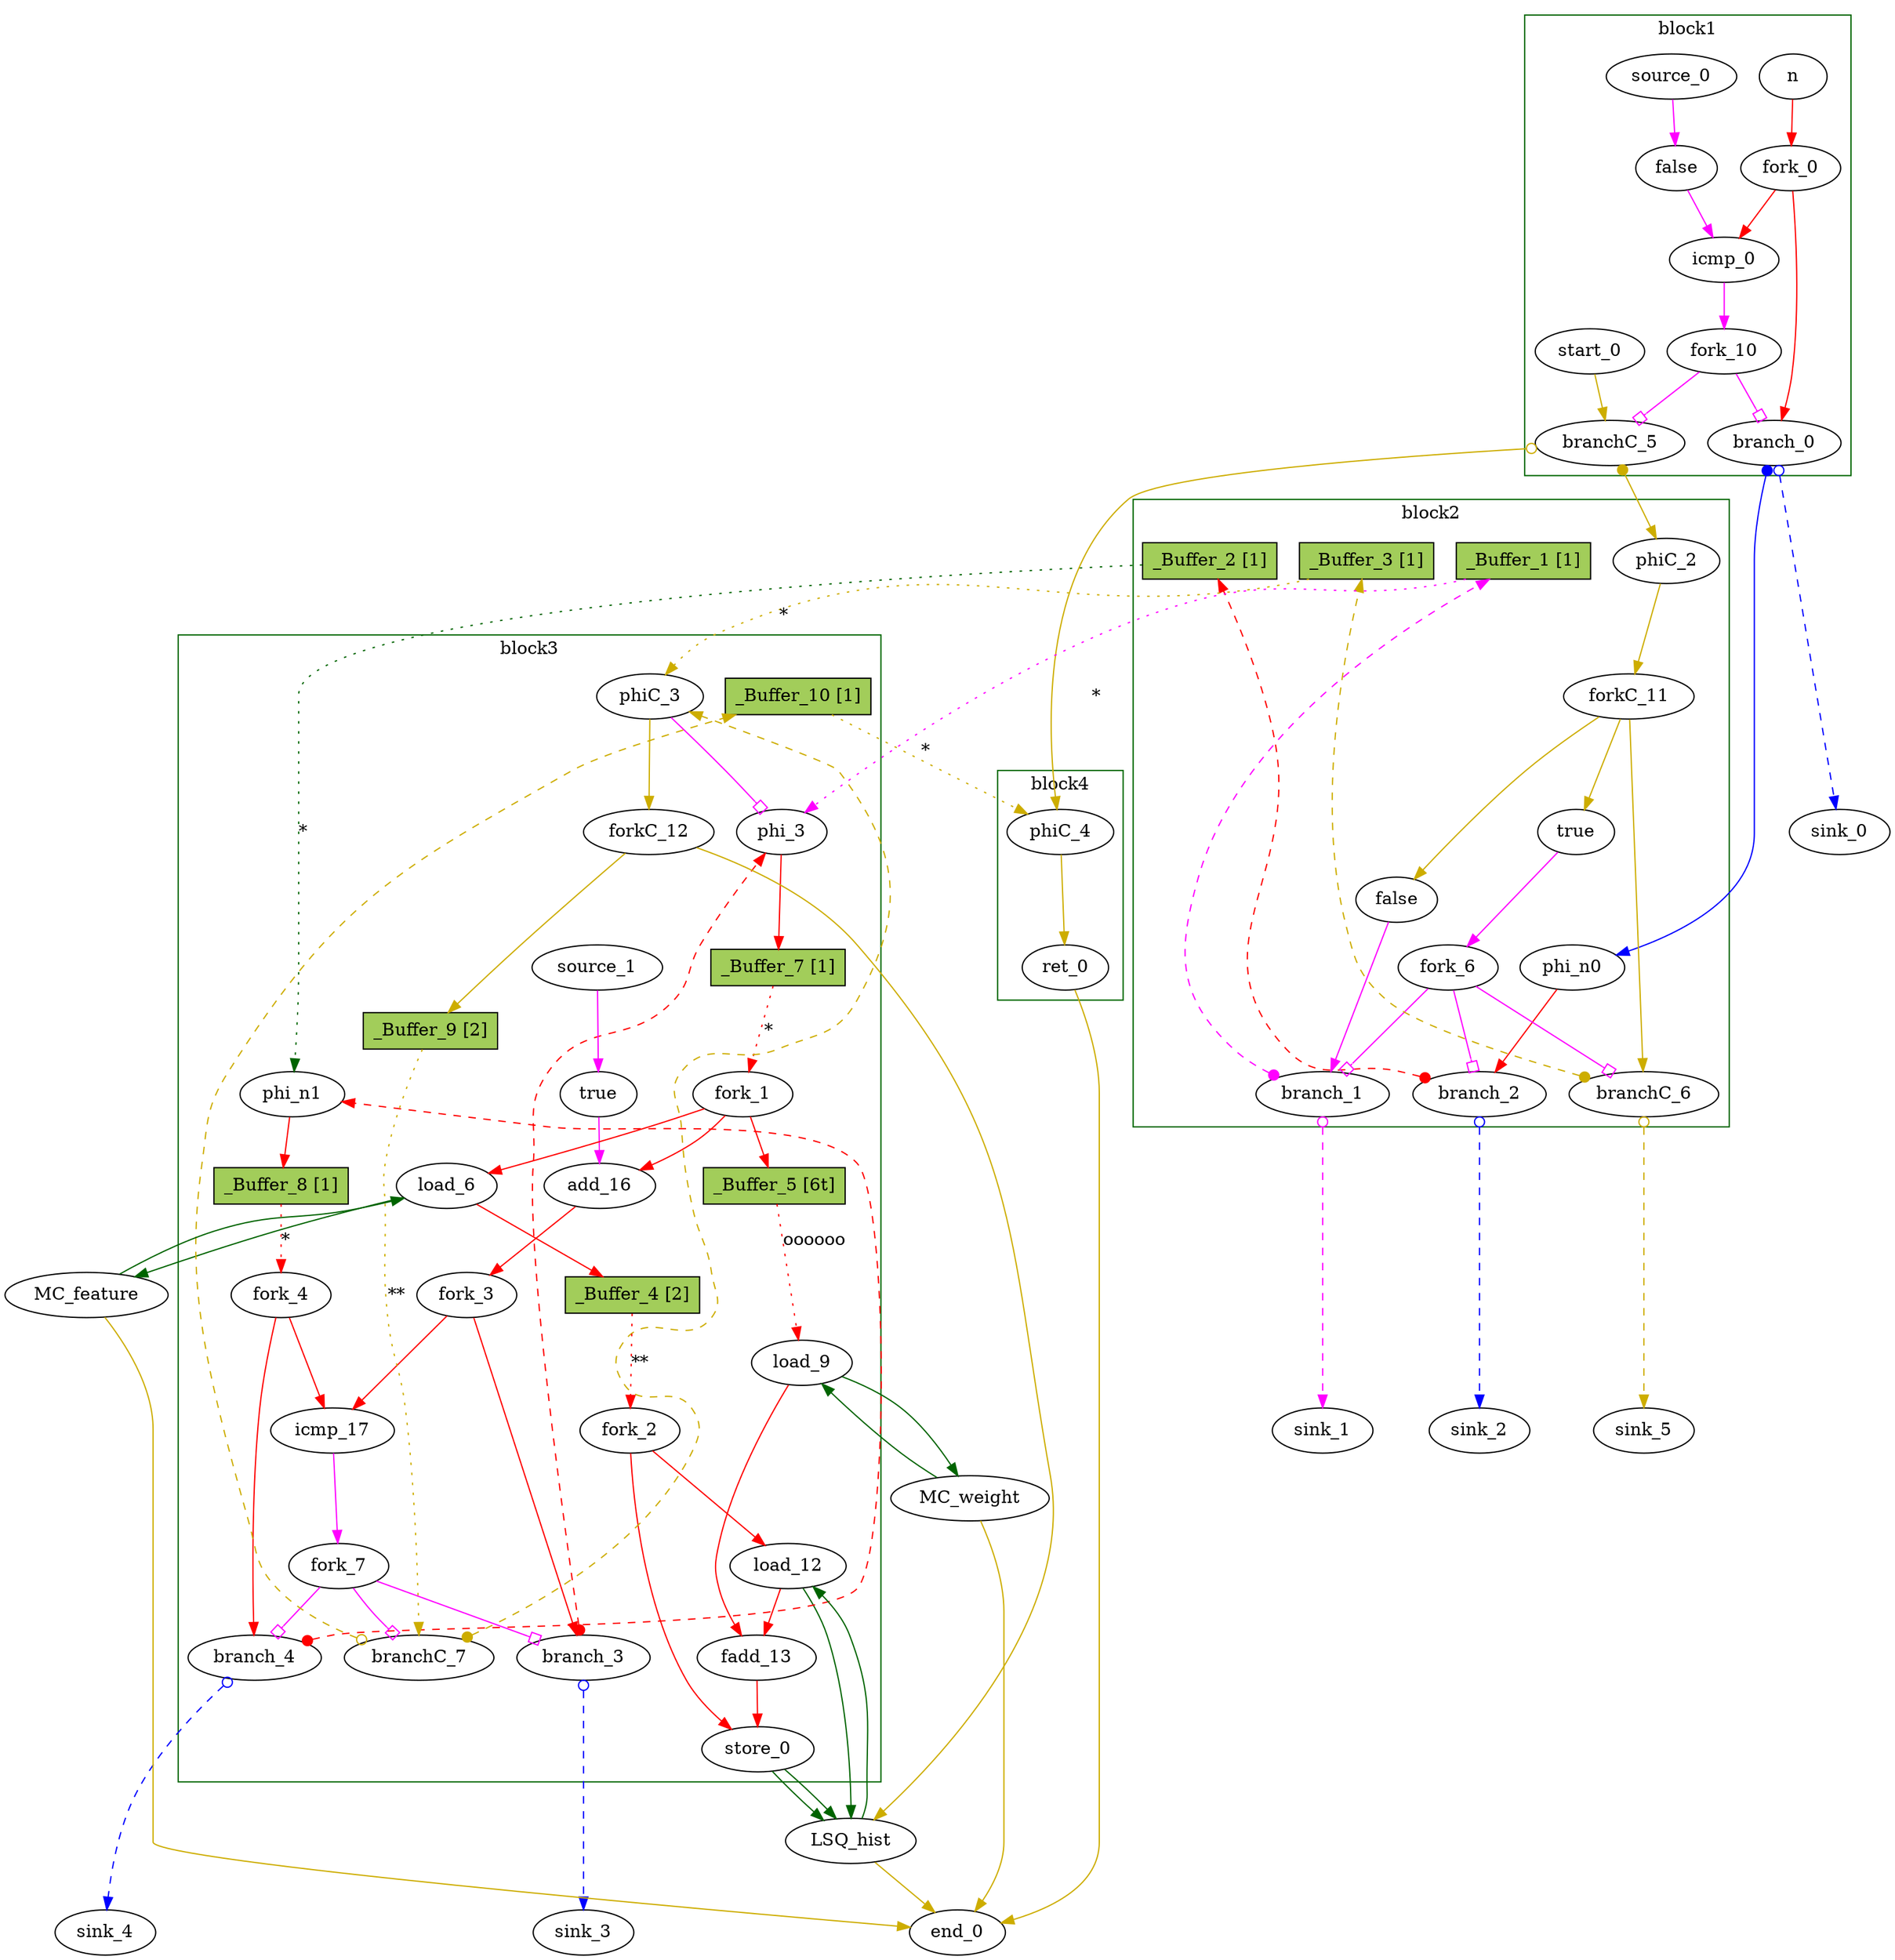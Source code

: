 // Number of blocks: 60
// Number of channels: 86
Digraph G {

  // Blocks
subgraph cluster_1 {
color = "darkgreen"
label = "block1"
  n [type=Entry, in="in1:32", out="out1:32", bbID = 1,  shape=oval];
  cst_0 [type=Constant, in="in1:1", out="out1:1", bbID = 1, value="0x0", label=false,  shape=oval];
  icmp_0 [type=Operator, in="in1:32 in2:32", out="out1:1", op = "icmp_sgt_op", delay=1.53, bbID = 1,  shape=oval];
  fork_0 [type=Fork, in="in1:32", out="out1:32 out2:32", bbID = 1,  shape=oval];
  branch_0 [type=Branch, in="in1:32 in2?:1", out="out1+:32 out2-:32", bbID = 1,  shape=oval];
  start_0 [type=Entry, in="in1:0", out="out1:0", bbID = 1,  shape=oval];
  branchC_5 [type=Branch, in="in1:0 in2?:1", out="out1+:0 out2-:0", bbID = 1,  shape=oval];
  fork_10 [type=Fork, in="in1:1", out="out1:1 out2:1", bbID = 1,  shape=oval];
  source_0 [type=Source, out="out1:1", bbID = 1,  shape=oval];
}
subgraph cluster_2 {
color = "darkgreen"
label = "block2"
  brCst_block2 [type=Constant, in="in1:1", out="out1:1", bbID = 2, value="0x1", label=true,  shape=oval];
  cst_1 [type=Constant, in="in1:1", out="out1:1", bbID = 2, value="0x0", label=false,  shape=oval];
  phi_n0 [type=Merge, in="in1:32", out="out1:32", bbID = 2,  shape=oval];
  branch_1 [type=Branch, in="in1:1 in2?:1", out="out1+:1 out2-:1", bbID = 2,  shape=oval];
  branch_2 [type=Branch, in="in1:32 in2?:1", out="out1+:32 out2-:32", bbID = 2,  shape=oval];
  fork_6 [type=Fork, in="in1:1", out="out1:1 out2:1 out3:1", bbID = 2,  shape=oval];
  phiC_2 [type=Merge, in="in1:0", out="out1:0", delay=0.166, bbID = 2,  shape=oval];
  forkC_11 [type=Fork, in="in1:0", out="out1:0 out2:0 out3:0", bbID = 2,  shape=oval];
  branchC_6 [type=Branch, in="in1:0 in2?:1", out="out1+:0 out2-:0", bbID = 2,  shape=oval];
  _Buffer_3 [type=Buffer, in="in1:0", out="out1:0", bbID = 2, slots=1, transparent=false, label="_Buffer_3 [1]",  shape=box, style=filled, fillcolor=darkolivegreen3, height = 0.4];
  _Buffer_2 [type=Buffer, in="in1:32", out="out1:32", bbID = 2, slots=1, transparent=false, label="_Buffer_2 [1]",  shape=box, style=filled, fillcolor=darkolivegreen3, height = 0.4];
  _Buffer_1 [type=Buffer, in="in1:1", out="out1:1", bbID = 2, slots=1, transparent=false, label="_Buffer_1 [1]",  shape=box, style=filled, fillcolor=darkolivegreen3, height = 0.4];
}
subgraph cluster_3 {
color = "darkgreen"
label = "block3"
  _Buffer_8 [type=Buffer, in="in1:32", out="out1:32", bbID = 3, slots=1, transparent=false, label="_Buffer_8 [1]",  shape=box, style=filled, fillcolor=darkolivegreen3, height = 0.4];
  _Buffer_7 [type=Buffer, in="in1:31", out="out1:31", bbID = 3, slots=1, transparent=false, label="_Buffer_7 [1]",  shape=box, style=filled, fillcolor=darkolivegreen3, height = 0.4];
  phi_3 [type=Mux, in="in1?:1 in2:31 in3:31", out="out1:31", delay=0.366, bbID = 3,  shape=oval];
  load_6 [type=Operator, in="in1:32 in2:31", out="out1:32 out2:31", op = "mc_load_op", latency=2, bbID = 3, portID = 0, offset = 0,  shape=oval];
  load_9 [type=Operator, in="in1:32 in2:31", out="out1:32 out2:31", op = "mc_load_op", latency=2, bbID = 3, portID = 0, offset = 0,  shape=oval];
  load_12 [type=Operator, in="in1:32 in2:32", out="out1:32 out2:32", op = "lsq_load_op", latency=5, bbID = 3, portID = 0, offset = 0,  shape=oval];
  fadd_13 [type=Operator, in="in1:32 in2:32", out="out1:32", op = "fadd_op", delay=0.966, latency=10, bbID = 3,  shape=oval];
  store_0 [type=Operator, in="in1:32 in2:32", out="out1:32 out2:32", op = "lsq_store_op", bbID = 3, portID = 0, offset = 0,  shape=oval];
  cst_2 [type=Constant, in="in1:1", out="out1:1", bbID = 3, value="0x1", label=true,  shape=oval];
  add_16 [type=Operator, in="in1:31 in2:31", out="out1:31", op = "add_op", delay=1.693, bbID = 3,  shape=oval];
  icmp_17 [type=Operator, in="in1:32 in2:32", out="out1:1", op = "icmp_slt_op", delay=1.53, bbID = 3,  shape=oval];
  phi_n1 [type=Merge, in="in1:32 in2:32", out="out1:32", delay=0.366, bbID = 3,  shape=oval];
  fork_1 [type=Fork, in="in1:31", out="out1:31 out2:31 out3:31", bbID = 3,  shape=oval];
  fork_2 [type=Fork, in="in1:32", out="out1:32 out2:32", bbID = 3,  shape=oval];
  fork_3 [type=Fork, in="in1:31", out="out1:31 out2:31", bbID = 3,  shape=oval];
  fork_4 [type=Fork, in="in1:32", out="out1:32 out2:32", bbID = 3,  shape=oval];
  branch_3 [type=Branch, in="in1:31 in2?:1", out="out1+:31 out2-:31", bbID = 3,  shape=oval];
  branch_4 [type=Branch, in="in1:32 in2?:1", out="out1+:32 out2-:32", bbID = 3,  shape=oval];
  fork_7 [type=Fork, in="in1:1", out="out1:1 out2:1 out3:1", bbID = 3,  shape=oval];
  phiC_3 [type=CntrlMerge, in="in1:0 in2:0", out="out1:0 out2?:1", delay=0.166, bbID = 3,  shape=oval];
  forkC_12 [type=Fork, in="in1:0", out="out1:0 out2:0", bbID = 3,  shape=oval];
  branchC_7 [type=Branch, in="in1:0 in2?:1", out="out1+:0 out2-:0", bbID = 3,  shape=oval];
  source_1 [type=Source, out="out1:1", bbID = 3,  shape=oval];
  _Buffer_5 [type=Buffer, in="in1:31", out="out1:31", bbID = 3, slots=6, transparent=true, label="_Buffer_5 [6t]",  shape=box, style=filled, fillcolor=darkolivegreen3, height = 0.4];
  _Buffer_4 [type=Buffer, in="in1:32", out="out1:32", bbID = 3, slots=2, transparent=false, label="_Buffer_4 [2]",  shape=box, style=filled, fillcolor=darkolivegreen3, height = 0.4];
  _Buffer_9 [type=Buffer, in="in1:0", out="out1:0", bbID = 3, slots=2, transparent=false, label="_Buffer_9 [2]",  shape=box, style=filled, fillcolor=darkolivegreen3, height = 0.4];
  _Buffer_10 [type=Buffer, in="in1:0", out="out1:0", bbID = 3, slots=1, transparent=false, label="_Buffer_10 [1]",  shape=box, style=filled, fillcolor=darkolivegreen3, height = 0.4];
}
subgraph cluster_4 {
color = "darkgreen"
label = "block4"
  ret_0 [type=Operator, in="in1:0", out="out1:0", op = "ret_op", bbID = 4,  shape=oval];
  phiC_4 [type=Merge, in="in1:0 in2:0", out="out1:0", delay=0.166, bbID = 4,  shape=oval];
}
  LSQ_hist [type=LSQ, in="in1:0*c0 in2:32*l0a in3:32*s0a in4:32*s0d", out="out1:32*l0d out2:0*e", bbID = 0, memory = "hist", bbcount = 1, ldcount = 1, stcount = 1, fifoDepth = 16, numLoads = "{1}", numStores = "{1}", loadOffsets = "{{0;0;0;0;0;0;0;0;0;0;0;0;0;0;0;0}}", storeOffsets = "{{1;0;0;0;0;0;0;0;0;0;0;0;0;0;0;0}}", loadPorts = "{{0;0;0;0;0;0;0;0;0;0;0;0;0;0;0;0}}", storePorts = "{{0;0;0;0;0;0;0;0;0;0;0;0;0;0;0;0}}", ];
  MC_feature [type=MC, in="in1:31*l0a", out="out1:32*l0d out2:0*e", bbID = 0, memory = "feature", bbcount = 0, ldcount = 1, stcount = 0, ];
  MC_weight [type=MC, in="in1:31*l0a", out="out1:32*l0d out2:0*e", bbID = 0, memory = "weight", bbcount = 0, ldcount = 1, stcount = 0, ];
  end_0 [type=Exit, in="in1:0*e in2:0*e in3:0*e in4:0", out="out1:0", bbID = 0,  shape=oval];
  sink_0 [type=Sink, in="in1:32", bbID = 0,  shape=oval];
  sink_1 [type=Sink, in="in1:1", bbID = 0,  shape=oval];
  sink_2 [type=Sink, in="in1:32", bbID = 0,  shape=oval];
  sink_3 [type=Sink, in="in1:31", bbID = 0,  shape=oval];
  sink_4 [type=Sink, in="in1:32", bbID = 0,  shape=oval];
  sink_5 [type=Sink, in="in1:0", bbID = 0,  shape=oval];

  // Channels
  n -> fork_0 [from=out1, to=in1, arrowhead=normal, color=red];
  cst_0 -> icmp_0 [from=out1, to=in2, arrowhead=normal, color=magenta];
  icmp_0 -> fork_10 [from=out1, to=in1, arrowhead=normal, color=magenta];
  fork_0 -> icmp_0 [from=out1, to=in1, arrowhead=normal, color=red];
  fork_0 -> branch_0 [from=out2, to=in1, arrowhead=normal, color=red];
  branch_0 -> phi_n0 [from=out1, to=in1, dir=both, arrowtail=dot, arrowhead=normal, color=blue];
  branch_0 -> sink_0 [from=out2, to=in1, dir=both, arrowtail=odot, arrowhead=normal, color=blue, style=dashed, minlen = 3];
  start_0 -> branchC_5 [from=out1, to=in1, arrowhead=normal, color=gold3];
  branchC_5 -> phiC_2 [from=out1, to=in1, dir=both, arrowtail=dot, arrowhead=normal, color=gold3];
  branchC_5 -> phiC_4 [from=out2, to=in1, dir=both, arrowtail=odot, arrowhead=normal, color=gold3];
  fork_10 -> branch_0 [from=out1, to=in2, arrowhead=obox, color=magenta];
  fork_10 -> branchC_5 [from=out2, to=in2, arrowhead=obox, color=magenta];
  source_0 -> cst_0 [from=out1, to=in1, arrowhead=normal, color=magenta];
  brCst_block2 -> fork_6 [from=out1, to=in1, arrowhead=normal, color=magenta];
  cst_1 -> branch_1 [from=out1, to=in1, arrowhead=normal, color=magenta];
  phi_n0 -> branch_2 [from=out1, to=in1, arrowhead=normal, color=red];
  branch_1 -> _Buffer_1 [from=out1, to=in1, dir=both, arrowtail=dot, arrowhead=normal, color=magenta, constraint=false, style=dashed, minlen = 3];
  branch_1 -> sink_1 [from=out2, to=in1, dir=both, arrowtail=odot, arrowhead=normal, color=magenta, style=dashed, minlen = 3];
  branch_2 -> _Buffer_2 [from=out1, to=in1, dir=both, arrowtail=dot, arrowhead=normal, color=red, constraint=false, style=dashed, minlen = 3];
  branch_2 -> sink_2 [from=out2, to=in1, dir=both, arrowtail=odot, arrowhead=normal, color=blue, style=dashed, minlen = 3];
  fork_6 -> branch_1 [from=out2, to=in2, arrowhead=obox, color=magenta];
  fork_6 -> branch_2 [from=out1, to=in2, arrowhead=obox, color=magenta];
  fork_6 -> branchC_6 [from=out3, to=in2, arrowhead=obox, color=magenta];
  phiC_2 -> forkC_11 [from=out1, to=in1, arrowhead=normal, color=gold3];
  forkC_11 -> brCst_block2 [from=out3, to=in1, arrowhead=normal, color=gold3];
  forkC_11 -> cst_1 [from=out1, to=in1, arrowhead=normal, color=gold3];
  forkC_11 -> branchC_6 [from=out2, to=in1, arrowhead=normal, color=gold3];
  branchC_6 -> _Buffer_3 [from=out1, to=in1, dir=both, arrowtail=dot, arrowhead=normal, color=gold3, constraint=false, style=dashed, minlen = 3];
  branchC_6 -> sink_5 [from=out2, to=in1, dir=both, arrowtail=odot, arrowhead=normal, color=gold3, style=dashed, minlen = 3];
  _Buffer_3 -> phiC_3 [from=out1, to=in1, arrowhead=normal, color=gold3, slots=1, style=dotted, label="*", transparent=false];
  _Buffer_2 -> phi_n1 [from=out1, to=in1, arrowhead=normal, color=darkgreen, slots=1, style=dotted, label="*", transparent=false];
  _Buffer_1 -> phi_3 [from=out1, to=in2, arrowhead=normal, color=magenta, slots=1, style=dotted, label="*", transparent=false];
  _Buffer_8 -> fork_4 [from=out1, to=in1, arrowhead=normal, color=red, slots=1, style=dotted, label="*", transparent=false];
  _Buffer_7 -> fork_1 [from=out1, to=in1, arrowhead=normal, color=red, slots=1, style=dotted, label="*", transparent=false];
  phi_3 -> _Buffer_7 [from=out1, to=in1, arrowhead=normal, color=red];
  load_6 -> _Buffer_4 [from=out1, to=in1, arrowhead=normal, color=red];
  load_6 -> MC_feature [from=out2, to=in1, arrowhead=normal, color=darkgreen];
  load_9 -> fadd_13 [from=out1, to=in2, arrowhead=normal, color=red];
  load_9 -> MC_weight [from=out2, to=in1, arrowhead=normal, color=darkgreen];
  load_12 -> fadd_13 [from=out1, to=in1, arrowhead=normal, color=red];
  load_12 -> LSQ_hist [from=out2, to=in2, arrowhead=normal, color=darkgreen];
  fadd_13 -> store_0 [from=out1, to=in1, arrowhead=normal, color=red];
  store_0 -> LSQ_hist [from=out2, to=in3, arrowhead=normal, color=darkgreen];
  store_0 -> LSQ_hist [from=out1, to=in4, arrowhead=normal, color=darkgreen];
  cst_2 -> add_16 [from=out1, to=in2, arrowhead=normal, color=magenta];
  add_16 -> fork_3 [from=out1, to=in1, arrowhead=normal, color=red];
  icmp_17 -> fork_7 [from=out1, to=in1, arrowhead=normal, color=magenta];
  phi_n1 -> _Buffer_8 [from=out1, to=in1, arrowhead=normal, color=red];
  fork_1 -> load_6 [from=out2, to=in2, arrowhead=normal, color=red];
  fork_1 -> add_16 [from=out1, to=in1, arrowhead=normal, color=red];
  fork_1 -> _Buffer_5 [from=out3, to=in1, arrowhead=normal, color=red];
  fork_2 -> load_12 [from=out1, to=in2, arrowhead=normal, color=red];
  fork_2 -> store_0 [from=out2, to=in2, arrowhead=normal, color=red];
  fork_3 -> icmp_17 [from=out1, to=in1, arrowhead=normal, color=red];
  fork_3 -> branch_3 [from=out2, to=in1, arrowhead=normal, color=red];
  fork_4 -> icmp_17 [from=out1, to=in2, arrowhead=normal, color=red];
  fork_4 -> branch_4 [from=out2, to=in1, arrowhead=normal, color=red];
  branch_3 -> phi_3 [from=out1, to=in3, dir=both, arrowtail=dot, arrowhead=normal, color=red, constraint=false, style=dashed, minlen = 3];
  branch_3 -> sink_3 [from=out2, to=in1, dir=both, arrowtail=odot, arrowhead=normal, color=blue, style=dashed, minlen = 3];
  branch_4 -> phi_n1 [from=out1, to=in2, dir=both, arrowtail=dot, arrowhead=normal, color=red, constraint=false, style=dashed, minlen = 3];
  branch_4 -> sink_4 [from=out2, to=in1, dir=both, arrowtail=odot, arrowhead=normal, color=blue, style=dashed, minlen = 3];
  fork_7 -> branch_3 [from=out2, to=in2, arrowhead=obox, color=magenta];
  fork_7 -> branch_4 [from=out1, to=in2, arrowhead=obox, color=magenta];
  fork_7 -> branchC_7 [from=out3, to=in2, arrowhead=obox, color=magenta];
  phiC_3 -> phi_3 [from=out2, to=in1, arrowhead=obox, color=magenta];
  phiC_3 -> forkC_12 [from=out1, to=in1, arrowhead=normal, color=gold3];
  forkC_12 -> _Buffer_9 [from=out2, to=in1, arrowhead=normal, color=gold3];
  forkC_12 -> LSQ_hist [from=out1, to=in1, arrowhead=normal, color=gold3];
  branchC_7 -> phiC_3 [from=out1, to=in2, dir=both, arrowtail=dot, arrowhead=normal, color=gold3, constraint=false, style=dashed, minlen = 3];
  branchC_7 -> _Buffer_10 [from=out2, to=in1, dir=both, arrowtail=odot, arrowhead=normal, color=gold3, constraint=false, style=dashed, minlen = 3];
  source_1 -> cst_2 [from=out1, to=in1, arrowhead=normal, color=magenta];
  _Buffer_5 -> load_9 [from=out1, to=in2, arrowhead=normal, color=red, slots=6, style=dotted, label="oooooo", transparent=true];
  _Buffer_4 -> fork_2 [from=out1, to=in1, arrowhead=normal, color=red, slots=2, style=dotted, label="**", transparent=false];
  _Buffer_9 -> branchC_7 [from=out1, to=in1, arrowhead=normal, color=gold3, slots=2, style=dotted, label="**", transparent=false];
  _Buffer_10 -> phiC_4 [from=out1, to=in2, arrowhead=normal, color=gold3, slots=1, style=dotted, label="*", transparent=false];
  ret_0 -> end_0 [from=out1, to=in4, arrowhead=normal, color=gold3];
  phiC_4 -> ret_0 [from=out1, to=in1, arrowhead=normal, color=gold3];
  LSQ_hist -> load_12 [from=out1, to=in1, arrowhead=normal, color=darkgreen];
  LSQ_hist -> end_0 [from=out2, to=in1, arrowhead=normal, color=gold3];
  MC_feature -> load_6 [from=out1, to=in1, arrowhead=normal, color=darkgreen];
  MC_feature -> end_0 [from=out2, to=in2, arrowhead=normal, color=gold3];
  MC_weight -> load_9 [from=out1, to=in1, arrowhead=normal, color=darkgreen];
  MC_weight -> end_0 [from=out2, to=in3, arrowhead=normal, color=gold3];
}
